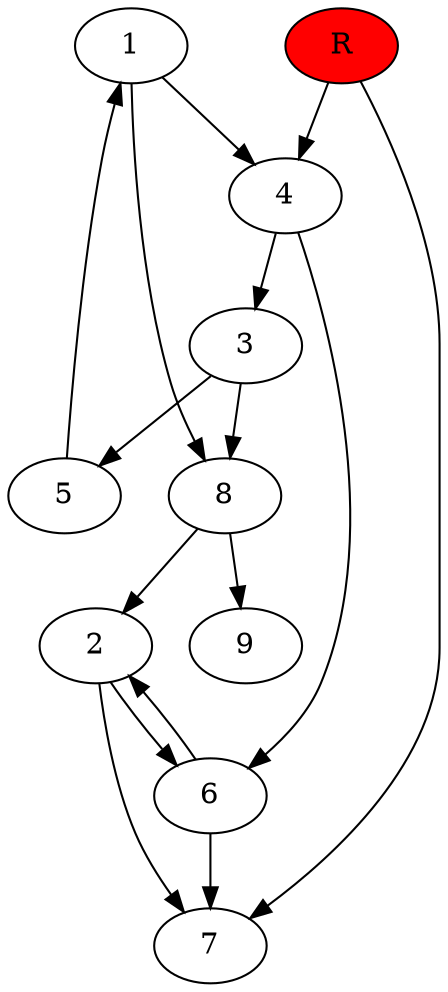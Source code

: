 digraph prb12322 {
	1
	2
	3
	4
	5
	6
	7
	8
	R [fillcolor="#ff0000" style=filled]
	1 -> 4
	1 -> 8
	2 -> 6
	2 -> 7
	3 -> 5
	3 -> 8
	4 -> 3
	4 -> 6
	5 -> 1
	6 -> 2
	6 -> 7
	8 -> 2
	8 -> 9
	R -> 4
	R -> 7
}
